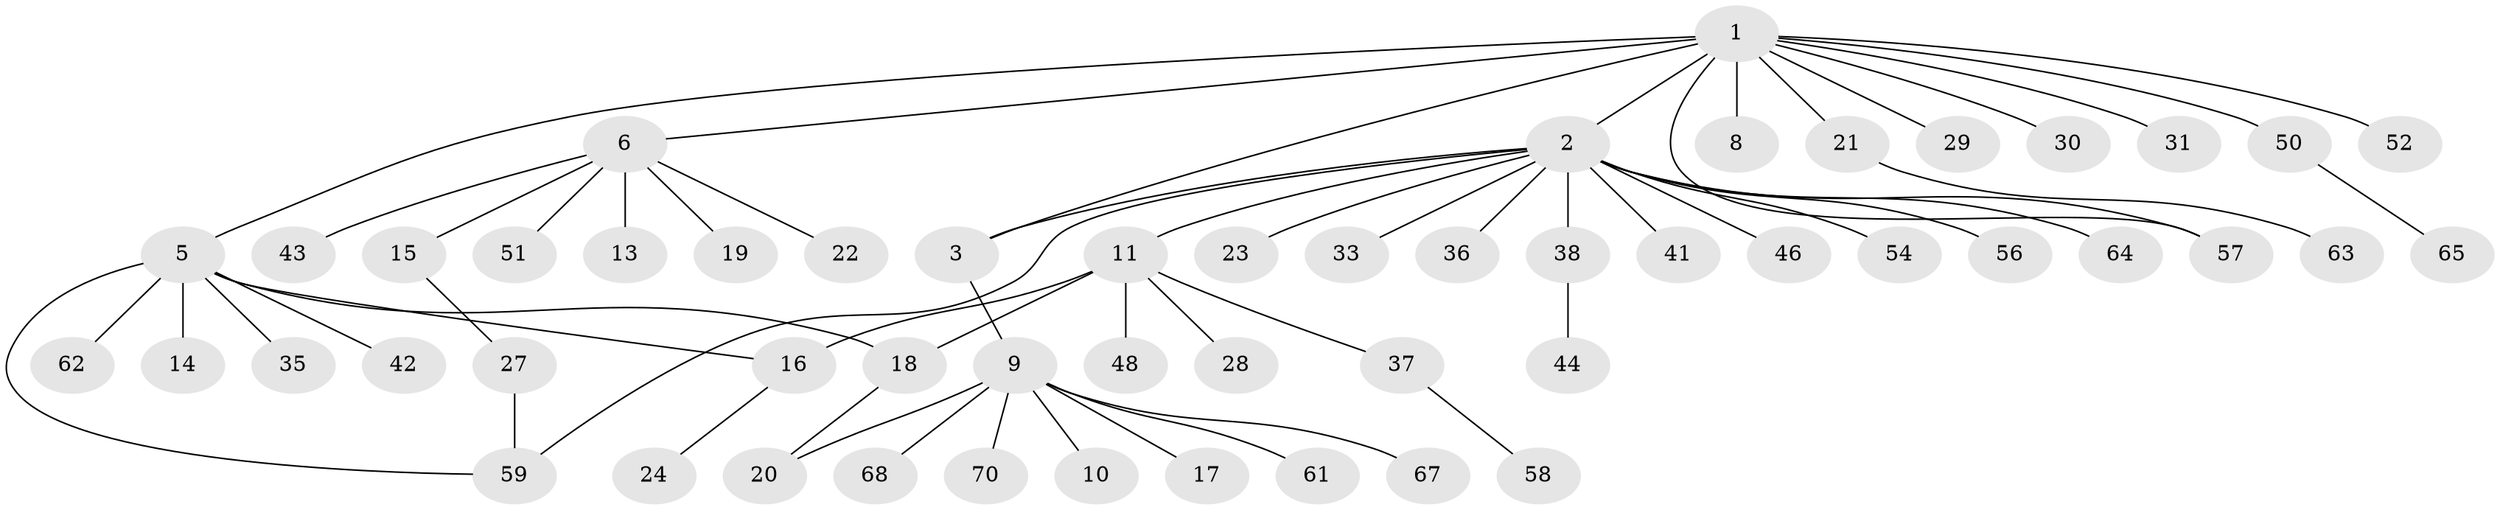 // original degree distribution, {13: 0.014285714285714285, 12: 0.014285714285714285, 3: 0.14285714285714285, 2: 0.15714285714285714, 8: 0.02857142857142857, 4: 0.02857142857142857, 7: 0.014285714285714285, 1: 0.5857142857142857, 5: 0.014285714285714285}
// Generated by graph-tools (version 1.1) at 2025/41/03/06/25 10:41:50]
// undirected, 53 vertices, 59 edges
graph export_dot {
graph [start="1"]
  node [color=gray90,style=filled];
  1 [super="+4"];
  2 [super="+7"];
  3;
  5 [super="+12"];
  6 [super="+60"];
  8 [super="+34"];
  9 [super="+26"];
  10;
  11 [super="+39"];
  13;
  14;
  15 [super="+49"];
  16 [super="+40"];
  17;
  18 [super="+45"];
  19 [super="+25"];
  20 [super="+32"];
  21;
  22;
  23;
  24;
  27;
  28;
  29;
  30;
  31;
  33;
  35;
  36 [super="+66"];
  37 [super="+47"];
  38 [super="+53"];
  41;
  42;
  43 [super="+55"];
  44;
  46;
  48;
  50;
  51;
  52;
  54;
  56;
  57;
  58;
  59 [super="+69"];
  61;
  62;
  63;
  64;
  65;
  67;
  68;
  70;
  1 -- 2;
  1 -- 3;
  1 -- 5;
  1 -- 6;
  1 -- 8 [weight=2];
  1 -- 21;
  1 -- 29;
  1 -- 30;
  1 -- 31;
  1 -- 50;
  1 -- 52;
  1 -- 57;
  2 -- 3;
  2 -- 11;
  2 -- 23;
  2 -- 33;
  2 -- 36;
  2 -- 38;
  2 -- 46;
  2 -- 54;
  2 -- 56;
  2 -- 59;
  2 -- 64;
  2 -- 41;
  2 -- 57;
  3 -- 9;
  5 -- 14;
  5 -- 16;
  5 -- 35;
  5 -- 42;
  5 -- 59;
  5 -- 62;
  5 -- 18;
  6 -- 13;
  6 -- 15;
  6 -- 19;
  6 -- 22;
  6 -- 43;
  6 -- 51;
  9 -- 10;
  9 -- 17;
  9 -- 20;
  9 -- 61;
  9 -- 67;
  9 -- 68;
  9 -- 70;
  11 -- 28;
  11 -- 37;
  11 -- 48;
  11 -- 16;
  11 -- 18;
  15 -- 27;
  16 -- 24;
  18 -- 20;
  21 -- 63;
  27 -- 59;
  37 -- 58;
  38 -- 44;
  50 -- 65;
}
